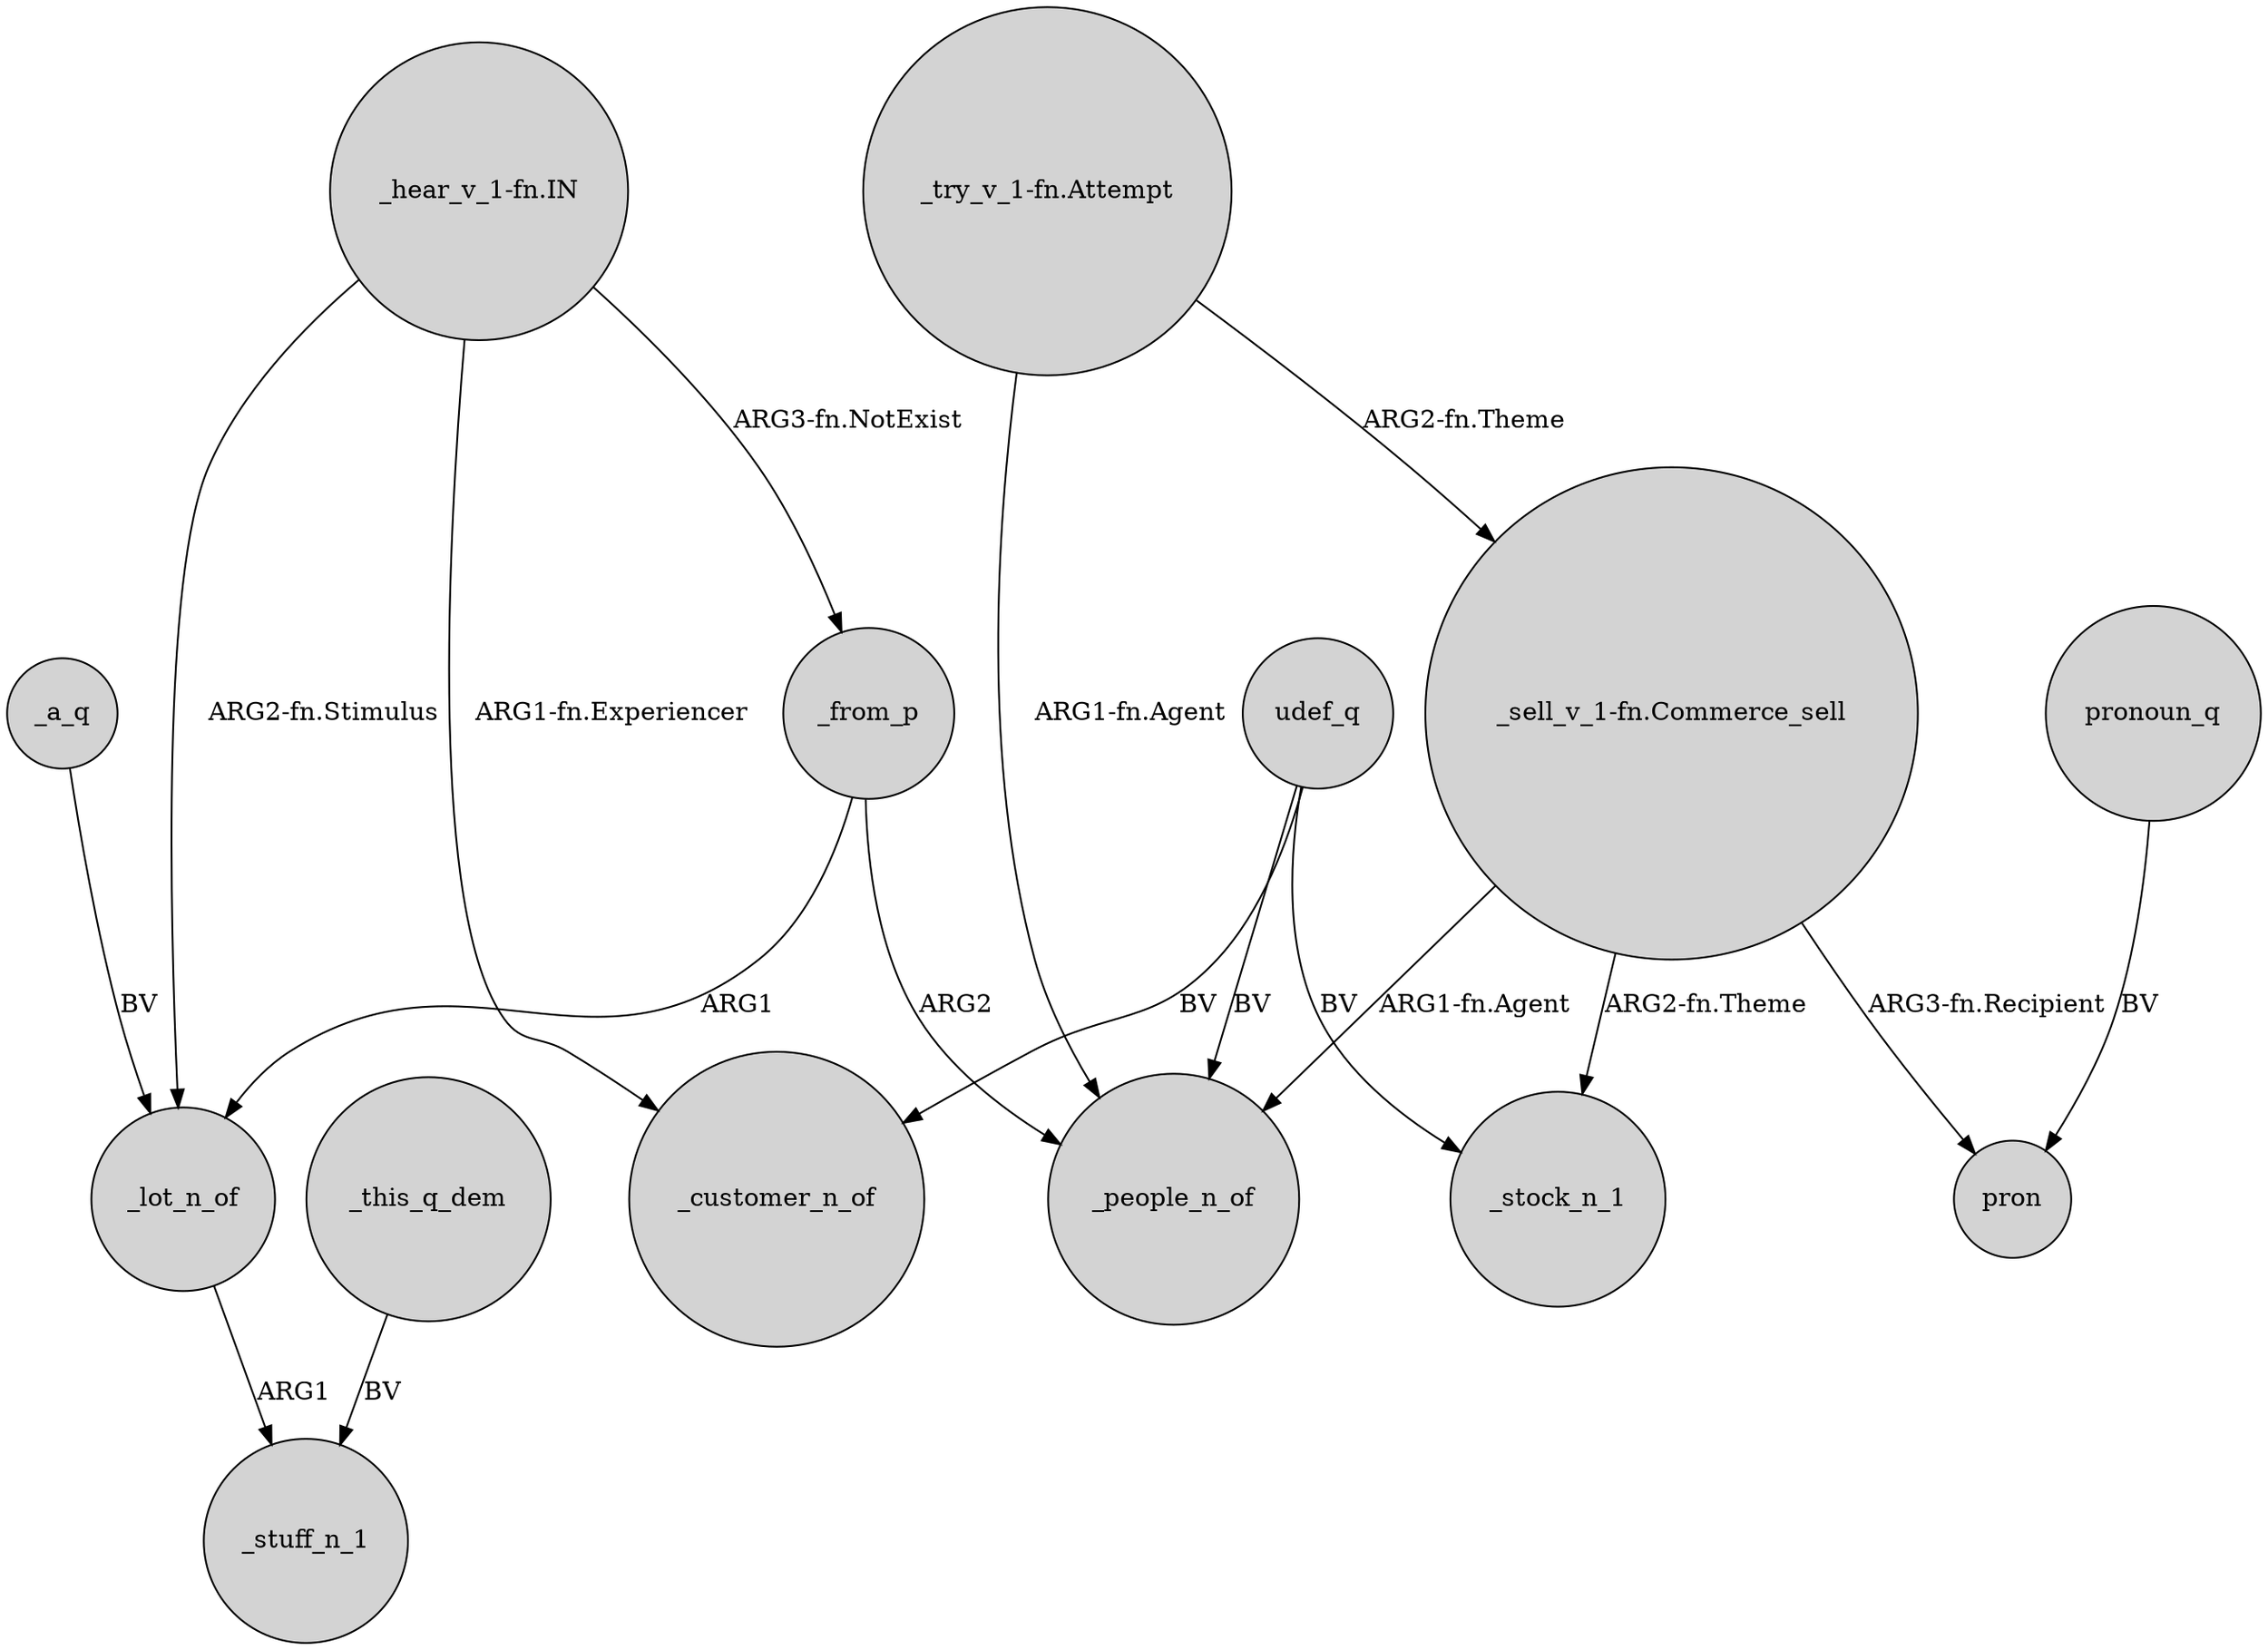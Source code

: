 digraph {
	node [shape=circle style=filled]
	_a_q -> _lot_n_of [label=BV]
	_from_p -> _people_n_of [label=ARG2]
	"_try_v_1-fn.Attempt" -> "_sell_v_1-fn.Commerce_sell" [label="ARG2-fn.Theme"]
	"_sell_v_1-fn.Commerce_sell" -> _stock_n_1 [label="ARG2-fn.Theme"]
	_this_q_dem -> _stuff_n_1 [label=BV]
	"_sell_v_1-fn.Commerce_sell" -> pron [label="ARG3-fn.Recipient"]
	udef_q -> _stock_n_1 [label=BV]
	"_try_v_1-fn.Attempt" -> _people_n_of [label="ARG1-fn.Agent"]
	"_hear_v_1-fn.IN" -> _customer_n_of [label="ARG1-fn.Experiencer"]
	_from_p -> _lot_n_of [label=ARG1]
	pronoun_q -> pron [label=BV]
	udef_q -> _customer_n_of [label=BV]
	"_sell_v_1-fn.Commerce_sell" -> _people_n_of [label="ARG1-fn.Agent"]
	"_hear_v_1-fn.IN" -> _from_p [label="ARG3-fn.NotExist"]
	_lot_n_of -> _stuff_n_1 [label=ARG1]
	"_hear_v_1-fn.IN" -> _lot_n_of [label="ARG2-fn.Stimulus"]
	udef_q -> _people_n_of [label=BV]
}
